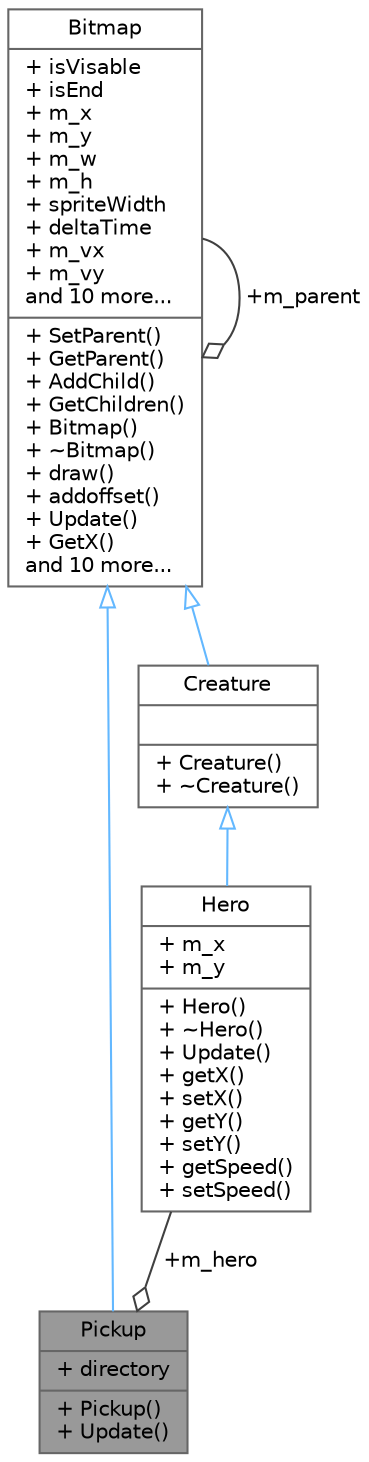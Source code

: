 digraph "Pickup"
{
 // LATEX_PDF_SIZE
  bgcolor="transparent";
  edge [fontname=Helvetica,fontsize=10,labelfontname=Helvetica,labelfontsize=10];
  node [fontname=Helvetica,fontsize=10,shape=box,height=0.2,width=0.4];
  Node1 [shape=record,label="{Pickup\n|+ directory\l|+ Pickup()\l+ Update()\l}",height=0.2,width=0.4,color="gray40", fillcolor="grey60", style="filled", fontcolor="black",tooltip=" "];
  Node2 -> Node1 [dir="back",color="steelblue1",style="solid",arrowtail="onormal"];
  Node2 [shape=record,label="{Bitmap\n|+ isVisable\l+ isEnd\l+ m_x\l+ m_y\l+ m_w\l+ m_h\l+ spriteWidth\l+ deltaTime\l+ m_vx\l+ m_vy\land 10 more...\l|+ SetParent()\l+ GetParent()\l+ AddChild()\l+ GetChildren()\l+ Bitmap()\l+ ~Bitmap()\l+ draw()\l+ addoffset()\l+ Update()\l+ GetX()\land 10 more...\l}",height=0.2,width=0.4,color="gray40", fillcolor="white", style="filled",URL="$class_bitmap.html",tooltip="Bitmap Class."];
  Node2 -> Node2 [color="grey25",style="solid",label=" +m_parent" ,arrowhead="odiamond"];
  Node3 -> Node1 [color="grey25",style="solid",label=" +m_hero" ,arrowhead="odiamond"];
  Node3 [shape=record,label="{Hero\n|+ m_x\l+ m_y\l|+ Hero()\l+ ~Hero()\l+ Update()\l+ getX()\l+ setX()\l+ getY()\l+ setY()\l+ getSpeed()\l+ setSpeed()\l}",height=0.2,width=0.4,color="gray40", fillcolor="white", style="filled",URL="$class_hero.html",tooltip=" "];
  Node4 -> Node3 [dir="back",color="steelblue1",style="solid",arrowtail="onormal"];
  Node4 [shape=record,label="{Creature\n||+ Creature()\l+ ~Creature()\l}",height=0.2,width=0.4,color="gray40", fillcolor="white", style="filled",URL="$class_creature.html",tooltip=" "];
  Node2 -> Node4 [dir="back",color="steelblue1",style="solid",arrowtail="onormal"];
}
